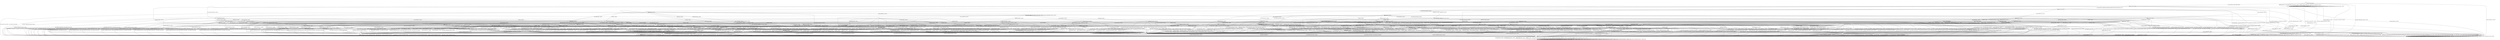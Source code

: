 digraph h12 {
s0 [label="s0"];
s1 [label="s1"];
s2 [label="s2"];
s6 [label="s6"];
s11 [label="s11"];
s3 [label="s3"];
s4 [label="s4"];
s7 [label="s7"];
s8 [label="s8"];
s12 [label="s12"];
s27 [label="s27"];
s47 [label="s47"];
s5 [label="s5"];
s9 [label="s9"];
s13 [label="s13"];
s14 [label="s14"];
s34 [label="s34"];
s42 [label="s42"];
s48 [label="s48"];
s54 [label="s54"];
s64 [label="s64"];
s72 [label="s72"];
s74 [label="s74"];
s83 [label="s83"];
s10 [label="s10"];
s15 [label="s15"];
s16 [label="s16"];
s17 [label="s17"];
s28 [label="s28"];
s29 [label="s29"];
s35 [label="s35"];
s36 [label="s36"];
s49 [label="s49"];
s50 [label="s50"];
s57 [label="s57"];
s61 [label="s61"];
s65 [label="s65"];
s69 [label="s69"];
s76 [label="s76"];
s78 [label="s78"];
s81 [label="s81"];
s84 [label="s84"];
s85 [label="s85"];
s18 [label="s18"];
s19 [label="s19"];
s20 [label="s20"];
s21 [label="s21"];
s22 [label="s22"];
s23 [label="s23"];
s30 [label="s30"];
s33 [label="s33"];
s37 [label="s37"];
s38 [label="s38"];
s43 [label="s43"];
s51 [label="s51"];
s55 [label="s55"];
s58 [label="s58"];
s59 [label="s59"];
s66 [label="s66"];
s67 [label="s67"];
s70 [label="s70"];
s71 [label="s71"];
s73 [label="s73"];
s80 [label="s80"];
s82 [label="s82"];
s24 [label="s24"];
s25 [label="s25"];
s31 [label="s31"];
s32 [label="s32"];
s39 [label="s39"];
s40 [label="s40"];
s41 [label="s41"];
s44 [label="s44"];
s45 [label="s45"];
s52 [label="s52"];
s60 [label="s60"];
s62 [label="s62"];
s75 [label="s75"];
s26 [label="s26"];
s46 [label="s46"];
s53 [label="s53"];
s56 [label="s56"];
s68 [label="s68"];
s77 [label="s77"];
s79 [label="s79"];
s63 [label="s63"];
s0 -> s1 [label="RSA_CLIENT_HELLO / HELLO_VERIFY_REQUEST"];
s0 -> s2 [label="RSA_CLIENT_KEY_EXCHANGE / TIMEOUT"];
s0 -> s11 [label="CHANGE_CIPHER_SPEC / TIMEOUT"];
s0 -> s2 [label="FINISHED / TIMEOUT"];
s0 -> s0 [label="APPLICATION / TIMEOUT"];
s0 -> s2 [label="CERTIFICATE / TIMEOUT"];
s0 -> s2 [label="EMPTY_CERTIFICATE / TIMEOUT"];
s0 -> s2 [label="CERTIFICATE_VERIFY / TIMEOUT"];
s0 -> s6 [label="Alert(WARNING,CLOSE_NOTIFY) / TIMEOUT"];
s0 -> s6 [label="Alert(FATAL,UNEXPECTED_MESSAGE) / TIMEOUT"];
s1 -> s3 [label="RSA_CLIENT_HELLO / SERVER_HELLO,CERTIFICATE,CERTIFICATE_REQUEST,SERVER_HELLO_DONE"];
s1 -> s4 [label="RSA_CLIENT_KEY_EXCHANGE / TIMEOUT"];
s1 -> s11 [label="CHANGE_CIPHER_SPEC / TIMEOUT"];
s1 -> s8 [label="FINISHED / TIMEOUT"];
s1 -> s1 [label="APPLICATION / TIMEOUT"];
s1 -> s47 [label="CERTIFICATE / TIMEOUT"];
s1 -> s27 [label="EMPTY_CERTIFICATE / TIMEOUT"];
s1 -> s8 [label="CERTIFICATE_VERIFY / TIMEOUT"];
s1 -> s6 [label="Alert(WARNING,CLOSE_NOTIFY) / Alert(WARNING,CLOSE_NOTIFY)"];
s1 -> s6 [label="Alert(FATAL,UNEXPECTED_MESSAGE) / TIMEOUT"];
s2 -> s2 [label="RSA_CLIENT_HELLO / TIMEOUT"];
s2 -> s2 [label="RSA_CLIENT_KEY_EXCHANGE / TIMEOUT"];
s2 -> s12 [label="CHANGE_CIPHER_SPEC / TIMEOUT"];
s2 -> s2 [label="FINISHED / TIMEOUT"];
s2 -> s2 [label="APPLICATION / TIMEOUT"];
s2 -> s2 [label="CERTIFICATE / TIMEOUT"];
s2 -> s2 [label="EMPTY_CERTIFICATE / TIMEOUT"];
s2 -> s2 [label="CERTIFICATE_VERIFY / TIMEOUT"];
s2 -> s6 [label="Alert(WARNING,CLOSE_NOTIFY) / TIMEOUT"];
s2 -> s6 [label="Alert(FATAL,UNEXPECTED_MESSAGE) / TIMEOUT"];
s6 -> s7 [label="RSA_CLIENT_HELLO / TIMEOUT"];
s6 -> s7 [label="RSA_CLIENT_KEY_EXCHANGE / TIMEOUT"];
s6 -> s7 [label="CHANGE_CIPHER_SPEC / TIMEOUT"];
s6 -> s7 [label="FINISHED / TIMEOUT"];
s6 -> s7 [label="APPLICATION / TIMEOUT"];
s6 -> s7 [label="CERTIFICATE / TIMEOUT"];
s6 -> s7 [label="EMPTY_CERTIFICATE / TIMEOUT"];
s6 -> s7 [label="CERTIFICATE_VERIFY / TIMEOUT"];
s6 -> s7 [label="Alert(WARNING,CLOSE_NOTIFY) / TIMEOUT"];
s6 -> s7 [label="Alert(FATAL,UNEXPECTED_MESSAGE) / TIMEOUT"];
s11 -> s11 [label="RSA_CLIENT_HELLO / TIMEOUT"];
s11 -> s11 [label="RSA_CLIENT_KEY_EXCHANGE / TIMEOUT"];
s11 -> s11 [label="CHANGE_CIPHER_SPEC / TIMEOUT"];
s11 -> s11 [label="FINISHED / TIMEOUT"];
s11 -> s11 [label="APPLICATION / TIMEOUT"];
s11 -> s11 [label="CERTIFICATE / TIMEOUT"];
s11 -> s11 [label="EMPTY_CERTIFICATE / TIMEOUT"];
s11 -> s11 [label="CERTIFICATE_VERIFY / TIMEOUT"];
s11 -> s11 [label="Alert(WARNING,CLOSE_NOTIFY) / TIMEOUT"];
s11 -> s11 [label="Alert(FATAL,UNEXPECTED_MESSAGE) / TIMEOUT"];
s3 -> s6 [label="RSA_CLIENT_HELLO / Alert(FATAL,UNEXPECTED_MESSAGE)"];
s3 -> s13 [label="RSA_CLIENT_KEY_EXCHANGE / TIMEOUT"];
s3 -> s11 [label="CHANGE_CIPHER_SPEC / TIMEOUT"];
s3 -> s8 [label="FINISHED / TIMEOUT"];
s3 -> s3 [label="APPLICATION / TIMEOUT"];
s3 -> s72 [label="CERTIFICATE / TIMEOUT"];
s3 -> s9 [label="EMPTY_CERTIFICATE / TIMEOUT"];
s3 -> s8 [label="CERTIFICATE_VERIFY / TIMEOUT"];
s3 -> s6 [label="Alert(WARNING,CLOSE_NOTIFY) / Alert(WARNING,CLOSE_NOTIFY)"];
s3 -> s6 [label="Alert(FATAL,UNEXPECTED_MESSAGE) / TIMEOUT"];
s4 -> s14 [label="RSA_CLIENT_HELLO / TIMEOUT"];
s4 -> s8 [label="RSA_CLIENT_KEY_EXCHANGE / TIMEOUT"];
s4 -> s5 [label="CHANGE_CIPHER_SPEC / TIMEOUT"];
s4 -> s34 [label="FINISHED / TIMEOUT"];
s4 -> s4 [label="APPLICATION / TIMEOUT"];
s4 -> s64 [label="CERTIFICATE / TIMEOUT"];
s4 -> s64 [label="EMPTY_CERTIFICATE / TIMEOUT"];
s4 -> s48 [label="CERTIFICATE_VERIFY / TIMEOUT"];
s4 -> s6 [label="Alert(WARNING,CLOSE_NOTIFY) / Alert(WARNING,CLOSE_NOTIFY)"];
s4 -> s6 [label="Alert(FATAL,UNEXPECTED_MESSAGE) / TIMEOUT"];
s7 -> s7 [label="RSA_CLIENT_HELLO / SOCKET_CLOSED"];
s7 -> s7 [label="RSA_CLIENT_KEY_EXCHANGE / SOCKET_CLOSED"];
s7 -> s7 [label="CHANGE_CIPHER_SPEC / SOCKET_CLOSED"];
s7 -> s7 [label="FINISHED / SOCKET_CLOSED"];
s7 -> s7 [label="APPLICATION / SOCKET_CLOSED"];
s7 -> s7 [label="CERTIFICATE / SOCKET_CLOSED"];
s7 -> s7 [label="EMPTY_CERTIFICATE / SOCKET_CLOSED"];
s7 -> s7 [label="CERTIFICATE_VERIFY / SOCKET_CLOSED"];
s7 -> s7 [label="Alert(WARNING,CLOSE_NOTIFY) / SOCKET_CLOSED"];
s7 -> s7 [label="Alert(FATAL,UNEXPECTED_MESSAGE) / SOCKET_CLOSED"];
s8 -> s8 [label="RSA_CLIENT_HELLO / TIMEOUT"];
s8 -> s8 [label="RSA_CLIENT_KEY_EXCHANGE / TIMEOUT"];
s8 -> s11 [label="CHANGE_CIPHER_SPEC / TIMEOUT"];
s8 -> s8 [label="FINISHED / TIMEOUT"];
s8 -> s8 [label="APPLICATION / TIMEOUT"];
s8 -> s8 [label="CERTIFICATE / TIMEOUT"];
s8 -> s8 [label="EMPTY_CERTIFICATE / TIMEOUT"];
s8 -> s8 [label="CERTIFICATE_VERIFY / TIMEOUT"];
s8 -> s6 [label="Alert(WARNING,CLOSE_NOTIFY) / Alert(WARNING,CLOSE_NOTIFY)"];
s8 -> s6 [label="Alert(FATAL,UNEXPECTED_MESSAGE) / TIMEOUT"];
s12 -> s6 [label="RSA_CLIENT_HELLO / TIMEOUT"];
s12 -> s6 [label="RSA_CLIENT_KEY_EXCHANGE / TIMEOUT"];
s12 -> s11 [label="CHANGE_CIPHER_SPEC / TIMEOUT"];
s12 -> s6 [label="FINISHED / TIMEOUT"];
s12 -> s12 [label="APPLICATION / TIMEOUT"];
s12 -> s6 [label="CERTIFICATE / TIMEOUT"];
s12 -> s6 [label="EMPTY_CERTIFICATE / TIMEOUT"];
s12 -> s6 [label="CERTIFICATE_VERIFY / TIMEOUT"];
s12 -> s12 [label="Alert(WARNING,CLOSE_NOTIFY) / TIMEOUT"];
s12 -> s12 [label="Alert(FATAL,UNEXPECTED_MESSAGE) / TIMEOUT"];
s27 -> s74 [label="RSA_CLIENT_HELLO / TIMEOUT"];
s27 -> s64 [label="RSA_CLIENT_KEY_EXCHANGE / TIMEOUT"];
s27 -> s5 [label="CHANGE_CIPHER_SPEC / TIMEOUT"];
s27 -> s42 [label="FINISHED / TIMEOUT"];
s27 -> s27 [label="APPLICATION / TIMEOUT"];
s27 -> s8 [label="CERTIFICATE / TIMEOUT"];
s27 -> s8 [label="EMPTY_CERTIFICATE / TIMEOUT"];
s27 -> s54 [label="CERTIFICATE_VERIFY / TIMEOUT"];
s27 -> s6 [label="Alert(WARNING,CLOSE_NOTIFY) / Alert(WARNING,CLOSE_NOTIFY)"];
s27 -> s6 [label="Alert(FATAL,UNEXPECTED_MESSAGE) / TIMEOUT"];
s47 -> s47 [label="RSA_CLIENT_HELLO / TIMEOUT"];
s47 -> s72 [label="RSA_CLIENT_KEY_EXCHANGE / TIMEOUT"];
s47 -> s11 [label="CHANGE_CIPHER_SPEC / TIMEOUT"];
s47 -> s83 [label="FINISHED / TIMEOUT"];
s47 -> s47 [label="APPLICATION / TIMEOUT"];
s47 -> s8 [label="CERTIFICATE / TIMEOUT"];
s47 -> s8 [label="EMPTY_CERTIFICATE / TIMEOUT"];
s47 -> s54 [label="CERTIFICATE_VERIFY / TIMEOUT"];
s47 -> s6 [label="Alert(WARNING,CLOSE_NOTIFY) / Alert(WARNING,CLOSE_NOTIFY)"];
s47 -> s6 [label="Alert(FATAL,UNEXPECTED_MESSAGE) / TIMEOUT"];
s5 -> s6 [label="RSA_CLIENT_HELLO / Alert(FATAL,UNEXPECTED_MESSAGE)"];
s5 -> s6 [label="RSA_CLIENT_KEY_EXCHANGE / Alert(FATAL,UNEXPECTED_MESSAGE)"];
s5 -> s11 [label="CHANGE_CIPHER_SPEC / TIMEOUT"];
s5 -> s6 [label="FINISHED / Alert(FATAL,UNEXPECTED_MESSAGE)"];
s5 -> s5 [label="APPLICATION / TIMEOUT"];
s5 -> s6 [label="CERTIFICATE / Alert(FATAL,UNEXPECTED_MESSAGE)"];
s5 -> s6 [label="EMPTY_CERTIFICATE / Alert(FATAL,UNEXPECTED_MESSAGE)"];
s5 -> s6 [label="CERTIFICATE_VERIFY / Alert(FATAL,UNEXPECTED_MESSAGE)"];
s5 -> s5 [label="Alert(WARNING,CLOSE_NOTIFY) / TIMEOUT"];
s5 -> s5 [label="Alert(FATAL,UNEXPECTED_MESSAGE) / TIMEOUT"];
s9 -> s15 [label="RSA_CLIENT_HELLO / TIMEOUT"];
s9 -> s65 [label="RSA_CLIENT_KEY_EXCHANGE / TIMEOUT"];
s9 -> s10 [label="CHANGE_CIPHER_SPEC / TIMEOUT"];
s9 -> s35 [label="FINISHED / TIMEOUT"];
s9 -> s9 [label="APPLICATION / TIMEOUT"];
s9 -> s8 [label="CERTIFICATE / TIMEOUT"];
s9 -> s8 [label="EMPTY_CERTIFICATE / TIMEOUT"];
s9 -> s49 [label="CERTIFICATE_VERIFY / TIMEOUT"];
s9 -> s6 [label="Alert(WARNING,CLOSE_NOTIFY) / Alert(WARNING,CLOSE_NOTIFY)"];
s9 -> s6 [label="Alert(FATAL,UNEXPECTED_MESSAGE) / TIMEOUT"];
s13 -> s14 [label="RSA_CLIENT_HELLO / TIMEOUT"];
s13 -> s8 [label="RSA_CLIENT_KEY_EXCHANGE / TIMEOUT"];
s13 -> s16 [label="CHANGE_CIPHER_SPEC / TIMEOUT"];
s13 -> s34 [label="FINISHED / TIMEOUT"];
s13 -> s13 [label="APPLICATION / TIMEOUT"];
s13 -> s28 [label="CERTIFICATE / TIMEOUT"];
s13 -> s65 [label="EMPTY_CERTIFICATE / TIMEOUT"];
s13 -> s17 [label="CERTIFICATE_VERIFY / TIMEOUT"];
s13 -> s6 [label="Alert(WARNING,CLOSE_NOTIFY) / Alert(WARNING,CLOSE_NOTIFY)"];
s13 -> s6 [label="Alert(FATAL,UNEXPECTED_MESSAGE) / TIMEOUT"];
s14 -> s8 [label="RSA_CLIENT_HELLO / TIMEOUT"];
s14 -> s8 [label="RSA_CLIENT_KEY_EXCHANGE / TIMEOUT"];
s14 -> s5 [label="CHANGE_CIPHER_SPEC / TIMEOUT"];
s14 -> s36 [label="FINISHED / TIMEOUT"];
s14 -> s14 [label="APPLICATION / TIMEOUT"];
s14 -> s29 [label="CERTIFICATE / TIMEOUT"];
s14 -> s29 [label="EMPTY_CERTIFICATE / TIMEOUT"];
s14 -> s50 [label="CERTIFICATE_VERIFY / TIMEOUT"];
s14 -> s6 [label="Alert(WARNING,CLOSE_NOTIFY) / Alert(WARNING,CLOSE_NOTIFY)"];
s14 -> s6 [label="Alert(FATAL,UNEXPECTED_MESSAGE) / TIMEOUT"];
s34 -> s36 [label="RSA_CLIENT_HELLO / TIMEOUT"];
s34 -> s8 [label="RSA_CLIENT_KEY_EXCHANGE / TIMEOUT"];
s34 -> s5 [label="CHANGE_CIPHER_SPEC / TIMEOUT"];
s34 -> s8 [label="FINISHED / TIMEOUT"];
s34 -> s34 [label="APPLICATION / TIMEOUT"];
s34 -> s66 [label="CERTIFICATE / TIMEOUT"];
s34 -> s66 [label="EMPTY_CERTIFICATE / TIMEOUT"];
s34 -> s57 [label="CERTIFICATE_VERIFY / TIMEOUT"];
s34 -> s6 [label="Alert(WARNING,CLOSE_NOTIFY) / Alert(WARNING,CLOSE_NOTIFY)"];
s34 -> s6 [label="Alert(FATAL,UNEXPECTED_MESSAGE) / TIMEOUT"];
s42 -> s76 [label="RSA_CLIENT_HELLO / TIMEOUT"];
s42 -> s66 [label="RSA_CLIENT_KEY_EXCHANGE / TIMEOUT"];
s42 -> s5 [label="CHANGE_CIPHER_SPEC / TIMEOUT"];
s42 -> s8 [label="FINISHED / TIMEOUT"];
s42 -> s42 [label="APPLICATION / TIMEOUT"];
s42 -> s8 [label="CERTIFICATE / TIMEOUT"];
s42 -> s8 [label="EMPTY_CERTIFICATE / TIMEOUT"];
s42 -> s61 [label="CERTIFICATE_VERIFY / TIMEOUT"];
s42 -> s6 [label="Alert(WARNING,CLOSE_NOTIFY) / Alert(WARNING,CLOSE_NOTIFY)"];
s42 -> s6 [label="Alert(FATAL,UNEXPECTED_MESSAGE) / TIMEOUT"];
s48 -> s50 [label="RSA_CLIENT_HELLO / TIMEOUT"];
s48 -> s8 [label="RSA_CLIENT_KEY_EXCHANGE / TIMEOUT"];
s48 -> s5 [label="CHANGE_CIPHER_SPEC / TIMEOUT"];
s48 -> s57 [label="FINISHED / TIMEOUT"];
s48 -> s48 [label="APPLICATION / TIMEOUT"];
s48 -> s69 [label="CERTIFICATE / TIMEOUT"];
s48 -> s69 [label="EMPTY_CERTIFICATE / TIMEOUT"];
s48 -> s8 [label="CERTIFICATE_VERIFY / TIMEOUT"];
s48 -> s6 [label="Alert(WARNING,CLOSE_NOTIFY) / Alert(WARNING,CLOSE_NOTIFY)"];
s48 -> s6 [label="Alert(FATAL,UNEXPECTED_MESSAGE) / TIMEOUT"];
s54 -> s78 [label="RSA_CLIENT_HELLO / TIMEOUT"];
s54 -> s69 [label="RSA_CLIENT_KEY_EXCHANGE / TIMEOUT"];
s54 -> s5 [label="CHANGE_CIPHER_SPEC / TIMEOUT"];
s54 -> s61 [label="FINISHED / TIMEOUT"];
s54 -> s54 [label="APPLICATION / TIMEOUT"];
s54 -> s8 [label="CERTIFICATE / TIMEOUT"];
s54 -> s8 [label="EMPTY_CERTIFICATE / TIMEOUT"];
s54 -> s8 [label="CERTIFICATE_VERIFY / TIMEOUT"];
s54 -> s6 [label="Alert(WARNING,CLOSE_NOTIFY) / Alert(WARNING,CLOSE_NOTIFY)"];
s54 -> s6 [label="Alert(FATAL,UNEXPECTED_MESSAGE) / TIMEOUT"];
s64 -> s29 [label="RSA_CLIENT_HELLO / TIMEOUT"];
s64 -> s8 [label="RSA_CLIENT_KEY_EXCHANGE / TIMEOUT"];
s64 -> s5 [label="CHANGE_CIPHER_SPEC / TIMEOUT"];
s64 -> s66 [label="FINISHED / TIMEOUT"];
s64 -> s64 [label="APPLICATION / TIMEOUT"];
s64 -> s8 [label="CERTIFICATE / TIMEOUT"];
s64 -> s8 [label="EMPTY_CERTIFICATE / TIMEOUT"];
s64 -> s69 [label="CERTIFICATE_VERIFY / TIMEOUT"];
s64 -> s6 [label="Alert(WARNING,CLOSE_NOTIFY) / Alert(WARNING,CLOSE_NOTIFY)"];
s64 -> s6 [label="Alert(FATAL,UNEXPECTED_MESSAGE) / TIMEOUT"];
s72 -> s47 [label="RSA_CLIENT_HELLO / TIMEOUT"];
s72 -> s84 [label="RSA_CLIENT_KEY_EXCHANGE / TIMEOUT"];
s72 -> s11 [label="CHANGE_CIPHER_SPEC / TIMEOUT"];
s72 -> s83 [label="FINISHED / TIMEOUT"];
s72 -> s72 [label="APPLICATION / TIMEOUT"];
s72 -> s8 [label="CERTIFICATE / TIMEOUT"];
s72 -> s8 [label="EMPTY_CERTIFICATE / TIMEOUT"];
s72 -> s81 [label="CERTIFICATE_VERIFY / TIMEOUT"];
s72 -> s6 [label="Alert(WARNING,CLOSE_NOTIFY) / Alert(WARNING,CLOSE_NOTIFY)"];
s72 -> s6 [label="Alert(FATAL,UNEXPECTED_MESSAGE) / TIMEOUT"];
s74 -> s8 [label="RSA_CLIENT_HELLO / TIMEOUT"];
s74 -> s29 [label="RSA_CLIENT_KEY_EXCHANGE / TIMEOUT"];
s74 -> s5 [label="CHANGE_CIPHER_SPEC / TIMEOUT"];
s74 -> s76 [label="FINISHED / TIMEOUT"];
s74 -> s74 [label="APPLICATION / TIMEOUT"];
s74 -> s8 [label="CERTIFICATE / TIMEOUT"];
s74 -> s8 [label="EMPTY_CERTIFICATE / TIMEOUT"];
s74 -> s78 [label="CERTIFICATE_VERIFY / TIMEOUT"];
s74 -> s6 [label="Alert(WARNING,CLOSE_NOTIFY) / Alert(WARNING,CLOSE_NOTIFY)"];
s74 -> s6 [label="Alert(FATAL,UNEXPECTED_MESSAGE) / TIMEOUT"];
s83 -> s83 [label="RSA_CLIENT_HELLO / TIMEOUT"];
s83 -> s85 [label="RSA_CLIENT_KEY_EXCHANGE / TIMEOUT"];
s83 -> s11 [label="CHANGE_CIPHER_SPEC / TIMEOUT"];
s83 -> s8 [label="FINISHED / TIMEOUT"];
s83 -> s83 [label="APPLICATION / TIMEOUT"];
s83 -> s8 [label="CERTIFICATE / TIMEOUT"];
s83 -> s8 [label="EMPTY_CERTIFICATE / TIMEOUT"];
s83 -> s61 [label="CERTIFICATE_VERIFY / TIMEOUT"];
s83 -> s6 [label="Alert(WARNING,CLOSE_NOTIFY) / Alert(WARNING,CLOSE_NOTIFY)"];
s83 -> s6 [label="Alert(FATAL,UNEXPECTED_MESSAGE) / TIMEOUT"];
s10 -> s6 [label="RSA_CLIENT_HELLO / Alert(FATAL,BAD_CERTIFICATE)"];
s10 -> s6 [label="RSA_CLIENT_KEY_EXCHANGE / Alert(FATAL,BAD_CERTIFICATE)"];
s10 -> s11 [label="CHANGE_CIPHER_SPEC / TIMEOUT"];
s10 -> s6 [label="FINISHED / Alert(FATAL,BAD_CERTIFICATE)"];
s10 -> s10 [label="APPLICATION / TIMEOUT"];
s10 -> s6 [label="CERTIFICATE / Alert(FATAL,BAD_CERTIFICATE)"];
s10 -> s6 [label="EMPTY_CERTIFICATE / Alert(FATAL,BAD_CERTIFICATE)"];
s10 -> s6 [label="CERTIFICATE_VERIFY / Alert(FATAL,BAD_CERTIFICATE)"];
s10 -> s10 [label="Alert(WARNING,CLOSE_NOTIFY) / TIMEOUT"];
s10 -> s10 [label="Alert(FATAL,UNEXPECTED_MESSAGE) / TIMEOUT"];
s15 -> s8 [label="RSA_CLIENT_HELLO / TIMEOUT"];
s15 -> s73 [label="RSA_CLIENT_KEY_EXCHANGE / TIMEOUT"];
s15 -> s10 [label="CHANGE_CIPHER_SPEC / TIMEOUT"];
s15 -> s37 [label="FINISHED / TIMEOUT"];
s15 -> s15 [label="APPLICATION / TIMEOUT"];
s15 -> s8 [label="CERTIFICATE / TIMEOUT"];
s15 -> s8 [label="EMPTY_CERTIFICATE / TIMEOUT"];
s15 -> s51 [label="CERTIFICATE_VERIFY / TIMEOUT"];
s15 -> s6 [label="Alert(WARNING,CLOSE_NOTIFY) / Alert(WARNING,CLOSE_NOTIFY)"];
s15 -> s6 [label="Alert(FATAL,UNEXPECTED_MESSAGE) / TIMEOUT"];
s16 -> s22 [label="RSA_CLIENT_HELLO / TIMEOUT"];
s16 -> s8 [label="RSA_CLIENT_KEY_EXCHANGE / TIMEOUT"];
s16 -> s11 [label="CHANGE_CIPHER_SPEC / TIMEOUT"];
s16 -> s18 [label="FINISHED / CHANGE_CIPHER_SPEC,FINISHED,CHANGE_CIPHER_SPEC,FINISHED"];
s16 -> s16 [label="APPLICATION / TIMEOUT"];
s16 -> s23 [label="CERTIFICATE / TIMEOUT"];
s16 -> s19 [label="EMPTY_CERTIFICATE / TIMEOUT"];
s16 -> s20 [label="CERTIFICATE_VERIFY / TIMEOUT"];
s16 -> s16 [label="Alert(WARNING,CLOSE_NOTIFY) / TIMEOUT"];
s16 -> s16 [label="Alert(FATAL,UNEXPECTED_MESSAGE) / TIMEOUT"];
s17 -> s17 [label="RSA_CLIENT_HELLO / TIMEOUT"];
s17 -> s8 [label="RSA_CLIENT_KEY_EXCHANGE / TIMEOUT"];
s17 -> s21 [label="CHANGE_CIPHER_SPEC / TIMEOUT"];
s17 -> s38 [label="FINISHED / TIMEOUT"];
s17 -> s17 [label="APPLICATION / TIMEOUT"];
s17 -> s30 [label="CERTIFICATE / TIMEOUT"];
s17 -> s30 [label="EMPTY_CERTIFICATE / TIMEOUT"];
s17 -> s8 [label="CERTIFICATE_VERIFY / TIMEOUT"];
s17 -> s6 [label="Alert(WARNING,CLOSE_NOTIFY) / Alert(WARNING,CLOSE_NOTIFY)"];
s17 -> s6 [label="Alert(FATAL,UNEXPECTED_MESSAGE) / TIMEOUT"];
s28 -> s29 [label="RSA_CLIENT_HELLO / TIMEOUT"];
s28 -> s8 [label="RSA_CLIENT_KEY_EXCHANGE / TIMEOUT"];
s28 -> s33 [label="CHANGE_CIPHER_SPEC / TIMEOUT"];
s28 -> s66 [label="FINISHED / TIMEOUT"];
s28 -> s28 [label="APPLICATION / TIMEOUT"];
s28 -> s8 [label="CERTIFICATE / TIMEOUT"];
s28 -> s8 [label="EMPTY_CERTIFICATE / TIMEOUT"];
s28 -> s82 [label="CERTIFICATE_VERIFY / TIMEOUT"];
s28 -> s6 [label="Alert(WARNING,CLOSE_NOTIFY) / Alert(WARNING,CLOSE_NOTIFY)"];
s28 -> s6 [label="Alert(FATAL,UNEXPECTED_MESSAGE) / TIMEOUT"];
s29 -> s8 [label="RSA_CLIENT_HELLO / TIMEOUT"];
s29 -> s8 [label="RSA_CLIENT_KEY_EXCHANGE / TIMEOUT"];
s29 -> s5 [label="CHANGE_CIPHER_SPEC / TIMEOUT"];
s29 -> s43 [label="FINISHED / TIMEOUT"];
s29 -> s29 [label="APPLICATION / TIMEOUT"];
s29 -> s8 [label="CERTIFICATE / TIMEOUT"];
s29 -> s8 [label="EMPTY_CERTIFICATE / TIMEOUT"];
s29 -> s55 [label="CERTIFICATE_VERIFY / TIMEOUT"];
s29 -> s6 [label="Alert(WARNING,CLOSE_NOTIFY) / Alert(WARNING,CLOSE_NOTIFY)"];
s29 -> s6 [label="Alert(FATAL,UNEXPECTED_MESSAGE) / TIMEOUT"];
s35 -> s37 [label="RSA_CLIENT_HELLO / TIMEOUT"];
s35 -> s67 [label="RSA_CLIENT_KEY_EXCHANGE / TIMEOUT"];
s35 -> s10 [label="CHANGE_CIPHER_SPEC / TIMEOUT"];
s35 -> s8 [label="FINISHED / TIMEOUT"];
s35 -> s35 [label="APPLICATION / TIMEOUT"];
s35 -> s8 [label="CERTIFICATE / TIMEOUT"];
s35 -> s8 [label="EMPTY_CERTIFICATE / TIMEOUT"];
s35 -> s58 [label="CERTIFICATE_VERIFY / TIMEOUT"];
s35 -> s6 [label="Alert(WARNING,CLOSE_NOTIFY) / Alert(WARNING,CLOSE_NOTIFY)"];
s35 -> s6 [label="Alert(FATAL,UNEXPECTED_MESSAGE) / TIMEOUT"];
s36 -> s8 [label="RSA_CLIENT_HELLO / TIMEOUT"];
s36 -> s8 [label="RSA_CLIENT_KEY_EXCHANGE / TIMEOUT"];
s36 -> s5 [label="CHANGE_CIPHER_SPEC / TIMEOUT"];
s36 -> s8 [label="FINISHED / TIMEOUT"];
s36 -> s36 [label="APPLICATION / TIMEOUT"];
s36 -> s43 [label="CERTIFICATE / TIMEOUT"];
s36 -> s43 [label="EMPTY_CERTIFICATE / TIMEOUT"];
s36 -> s59 [label="CERTIFICATE_VERIFY / TIMEOUT"];
s36 -> s6 [label="Alert(WARNING,CLOSE_NOTIFY) / Alert(WARNING,CLOSE_NOTIFY)"];
s36 -> s6 [label="Alert(FATAL,UNEXPECTED_MESSAGE) / TIMEOUT"];
s49 -> s51 [label="RSA_CLIENT_HELLO / TIMEOUT"];
s49 -> s70 [label="RSA_CLIENT_KEY_EXCHANGE / TIMEOUT"];
s49 -> s10 [label="CHANGE_CIPHER_SPEC / TIMEOUT"];
s49 -> s58 [label="FINISHED / TIMEOUT"];
s49 -> s49 [label="APPLICATION / TIMEOUT"];
s49 -> s8 [label="CERTIFICATE / TIMEOUT"];
s49 -> s8 [label="EMPTY_CERTIFICATE / TIMEOUT"];
s49 -> s8 [label="CERTIFICATE_VERIFY / TIMEOUT"];
s49 -> s6 [label="Alert(WARNING,CLOSE_NOTIFY) / Alert(WARNING,CLOSE_NOTIFY)"];
s49 -> s6 [label="Alert(FATAL,UNEXPECTED_MESSAGE) / TIMEOUT"];
s50 -> s8 [label="RSA_CLIENT_HELLO / TIMEOUT"];
s50 -> s8 [label="RSA_CLIENT_KEY_EXCHANGE / TIMEOUT"];
s50 -> s5 [label="CHANGE_CIPHER_SPEC / TIMEOUT"];
s50 -> s59 [label="FINISHED / TIMEOUT"];
s50 -> s50 [label="APPLICATION / TIMEOUT"];
s50 -> s55 [label="CERTIFICATE / TIMEOUT"];
s50 -> s55 [label="EMPTY_CERTIFICATE / TIMEOUT"];
s50 -> s8 [label="CERTIFICATE_VERIFY / TIMEOUT"];
s50 -> s6 [label="Alert(WARNING,CLOSE_NOTIFY) / Alert(WARNING,CLOSE_NOTIFY)"];
s50 -> s6 [label="Alert(FATAL,UNEXPECTED_MESSAGE) / TIMEOUT"];
s57 -> s59 [label="RSA_CLIENT_HELLO / TIMEOUT"];
s57 -> s8 [label="RSA_CLIENT_KEY_EXCHANGE / TIMEOUT"];
s57 -> s5 [label="CHANGE_CIPHER_SPEC / TIMEOUT"];
s57 -> s8 [label="FINISHED / TIMEOUT"];
s57 -> s57 [label="APPLICATION / TIMEOUT"];
s57 -> s71 [label="CERTIFICATE / TIMEOUT"];
s57 -> s71 [label="EMPTY_CERTIFICATE / TIMEOUT"];
s57 -> s8 [label="CERTIFICATE_VERIFY / TIMEOUT"];
s57 -> s6 [label="Alert(WARNING,CLOSE_NOTIFY) / Alert(WARNING,CLOSE_NOTIFY)"];
s57 -> s6 [label="Alert(FATAL,UNEXPECTED_MESSAGE) / TIMEOUT"];
s61 -> s80 [label="RSA_CLIENT_HELLO / TIMEOUT"];
s61 -> s71 [label="RSA_CLIENT_KEY_EXCHANGE / TIMEOUT"];
s61 -> s5 [label="CHANGE_CIPHER_SPEC / TIMEOUT"];
s61 -> s8 [label="FINISHED / TIMEOUT"];
s61 -> s61 [label="APPLICATION / TIMEOUT"];
s61 -> s8 [label="CERTIFICATE / TIMEOUT"];
s61 -> s8 [label="EMPTY_CERTIFICATE / TIMEOUT"];
s61 -> s8 [label="CERTIFICATE_VERIFY / TIMEOUT"];
s61 -> s6 [label="Alert(WARNING,CLOSE_NOTIFY) / Alert(WARNING,CLOSE_NOTIFY)"];
s61 -> s6 [label="Alert(FATAL,UNEXPECTED_MESSAGE) / TIMEOUT"];
s65 -> s73 [label="RSA_CLIENT_HELLO / TIMEOUT"];
s65 -> s8 [label="RSA_CLIENT_KEY_EXCHANGE / TIMEOUT"];
s65 -> s10 [label="CHANGE_CIPHER_SPEC / TIMEOUT"];
s65 -> s67 [label="FINISHED / TIMEOUT"];
s65 -> s65 [label="APPLICATION / TIMEOUT"];
s65 -> s8 [label="CERTIFICATE / TIMEOUT"];
s65 -> s8 [label="EMPTY_CERTIFICATE / TIMEOUT"];
s65 -> s70 [label="CERTIFICATE_VERIFY / TIMEOUT"];
s65 -> s6 [label="Alert(WARNING,CLOSE_NOTIFY) / Alert(WARNING,CLOSE_NOTIFY)"];
s65 -> s6 [label="Alert(FATAL,UNEXPECTED_MESSAGE) / TIMEOUT"];
s69 -> s55 [label="RSA_CLIENT_HELLO / TIMEOUT"];
s69 -> s8 [label="RSA_CLIENT_KEY_EXCHANGE / TIMEOUT"];
s69 -> s5 [label="CHANGE_CIPHER_SPEC / TIMEOUT"];
s69 -> s71 [label="FINISHED / TIMEOUT"];
s69 -> s69 [label="APPLICATION / TIMEOUT"];
s69 -> s8 [label="CERTIFICATE / TIMEOUT"];
s69 -> s8 [label="EMPTY_CERTIFICATE / TIMEOUT"];
s69 -> s8 [label="CERTIFICATE_VERIFY / TIMEOUT"];
s69 -> s6 [label="Alert(WARNING,CLOSE_NOTIFY) / Alert(WARNING,CLOSE_NOTIFY)"];
s69 -> s6 [label="Alert(FATAL,UNEXPECTED_MESSAGE) / TIMEOUT"];
s76 -> s8 [label="RSA_CLIENT_HELLO / TIMEOUT"];
s76 -> s43 [label="RSA_CLIENT_KEY_EXCHANGE / TIMEOUT"];
s76 -> s5 [label="CHANGE_CIPHER_SPEC / TIMEOUT"];
s76 -> s8 [label="FINISHED / TIMEOUT"];
s76 -> s76 [label="APPLICATION / TIMEOUT"];
s76 -> s8 [label="CERTIFICATE / TIMEOUT"];
s76 -> s8 [label="EMPTY_CERTIFICATE / TIMEOUT"];
s76 -> s80 [label="CERTIFICATE_VERIFY / TIMEOUT"];
s76 -> s6 [label="Alert(WARNING,CLOSE_NOTIFY) / Alert(WARNING,CLOSE_NOTIFY)"];
s76 -> s6 [label="Alert(FATAL,UNEXPECTED_MESSAGE) / TIMEOUT"];
s78 -> s8 [label="RSA_CLIENT_HELLO / TIMEOUT"];
s78 -> s55 [label="RSA_CLIENT_KEY_EXCHANGE / TIMEOUT"];
s78 -> s5 [label="CHANGE_CIPHER_SPEC / TIMEOUT"];
s78 -> s80 [label="FINISHED / TIMEOUT"];
s78 -> s78 [label="APPLICATION / TIMEOUT"];
s78 -> s8 [label="CERTIFICATE / TIMEOUT"];
s78 -> s8 [label="EMPTY_CERTIFICATE / TIMEOUT"];
s78 -> s8 [label="CERTIFICATE_VERIFY / TIMEOUT"];
s78 -> s6 [label="Alert(WARNING,CLOSE_NOTIFY) / Alert(WARNING,CLOSE_NOTIFY)"];
s78 -> s6 [label="Alert(FATAL,UNEXPECTED_MESSAGE) / TIMEOUT"];
s81 -> s78 [label="RSA_CLIENT_HELLO / TIMEOUT"];
s81 -> s82 [label="RSA_CLIENT_KEY_EXCHANGE / TIMEOUT"];
s81 -> s5 [label="CHANGE_CIPHER_SPEC / TIMEOUT"];
s81 -> s61 [label="FINISHED / TIMEOUT"];
s81 -> s81 [label="APPLICATION / TIMEOUT"];
s81 -> s8 [label="CERTIFICATE / TIMEOUT"];
s81 -> s8 [label="EMPTY_CERTIFICATE / TIMEOUT"];
s81 -> s8 [label="CERTIFICATE_VERIFY / TIMEOUT"];
s81 -> s6 [label="Alert(WARNING,CLOSE_NOTIFY) / Alert(WARNING,CLOSE_NOTIFY)"];
s81 -> s6 [label="Alert(FATAL,UNEXPECTED_MESSAGE) / TIMEOUT"];
s84 -> s72 [label="RSA_CLIENT_HELLO / TIMEOUT"];
s84 -> s8 [label="RSA_CLIENT_KEY_EXCHANGE / TIMEOUT"];
s84 -> s11 [label="CHANGE_CIPHER_SPEC / TIMEOUT"];
s84 -> s85 [label="FINISHED / TIMEOUT"];
s84 -> s84 [label="APPLICATION / TIMEOUT"];
s84 -> s8 [label="CERTIFICATE / TIMEOUT"];
s84 -> s8 [label="EMPTY_CERTIFICATE / TIMEOUT"];
s84 -> s82 [label="CERTIFICATE_VERIFY / TIMEOUT"];
s84 -> s6 [label="Alert(WARNING,CLOSE_NOTIFY) / Alert(WARNING,CLOSE_NOTIFY)"];
s84 -> s6 [label="Alert(FATAL,UNEXPECTED_MESSAGE) / TIMEOUT"];
s85 -> s85 [label="RSA_CLIENT_HELLO / TIMEOUT"];
s85 -> s8 [label="RSA_CLIENT_KEY_EXCHANGE / TIMEOUT"];
s85 -> s11 [label="CHANGE_CIPHER_SPEC / TIMEOUT"];
s85 -> s8 [label="FINISHED / TIMEOUT"];
s85 -> s85 [label="APPLICATION / TIMEOUT"];
s85 -> s8 [label="CERTIFICATE / TIMEOUT"];
s85 -> s8 [label="EMPTY_CERTIFICATE / TIMEOUT"];
s85 -> s71 [label="CERTIFICATE_VERIFY / TIMEOUT"];
s85 -> s6 [label="Alert(WARNING,CLOSE_NOTIFY) / Alert(WARNING,CLOSE_NOTIFY)"];
s85 -> s6 [label="Alert(FATAL,UNEXPECTED_MESSAGE) / TIMEOUT"];
s18 -> s18 [label="RSA_CLIENT_HELLO / TIMEOUT"];
s18 -> s18 [label="RSA_CLIENT_KEY_EXCHANGE / TIMEOUT"];
s18 -> s11 [label="CHANGE_CIPHER_SPEC / TIMEOUT"];
s18 -> s18 [label="FINISHED / TIMEOUT"];
s18 -> s6 [label="APPLICATION / APPLICATION"];
s18 -> s18 [label="CERTIFICATE / TIMEOUT"];
s18 -> s18 [label="EMPTY_CERTIFICATE / TIMEOUT"];
s18 -> s18 [label="CERTIFICATE_VERIFY / TIMEOUT"];
s18 -> s6 [label="Alert(WARNING,CLOSE_NOTIFY) / TIMEOUT"];
s18 -> s6 [label="Alert(FATAL,UNEXPECTED_MESSAGE) / TIMEOUT"];
s19 -> s24 [label="RSA_CLIENT_HELLO / TIMEOUT"];
s19 -> s8 [label="RSA_CLIENT_KEY_EXCHANGE / TIMEOUT"];
s19 -> s10 [label="CHANGE_CIPHER_SPEC / TIMEOUT"];
s19 -> s39 [label="FINISHED / TIMEOUT"];
s19 -> s8 [label="APPLICATION / TIMEOUT"];
s19 -> s8 [label="CERTIFICATE / TIMEOUT"];
s19 -> s8 [label="EMPTY_CERTIFICATE / TIMEOUT"];
s19 -> s52 [label="CERTIFICATE_VERIFY / TIMEOUT"];
s19 -> s6 [label="Alert(WARNING,CLOSE_NOTIFY) / Alert(WARNING,CLOSE_NOTIFY)"];
s19 -> s6 [label="Alert(FATAL,UNEXPECTED_MESSAGE) / TIMEOUT"];
s20 -> s20 [label="RSA_CLIENT_HELLO / TIMEOUT"];
s20 -> s8 [label="RSA_CLIENT_KEY_EXCHANGE / TIMEOUT"];
s20 -> s21 [label="CHANGE_CIPHER_SPEC / TIMEOUT"];
s20 -> s40 [label="FINISHED / TIMEOUT"];
s20 -> s8 [label="APPLICATION / TIMEOUT"];
s20 -> s31 [label="CERTIFICATE / TIMEOUT"];
s20 -> s31 [label="EMPTY_CERTIFICATE / TIMEOUT"];
s20 -> s8 [label="CERTIFICATE_VERIFY / TIMEOUT"];
s20 -> s6 [label="Alert(WARNING,CLOSE_NOTIFY) / Alert(WARNING,CLOSE_NOTIFY)"];
s20 -> s6 [label="Alert(FATAL,UNEXPECTED_MESSAGE) / TIMEOUT"];
s21 -> s6 [label="RSA_CLIENT_HELLO / Alert(FATAL,HANDSHAKE_FAILURE)"];
s21 -> s6 [label="RSA_CLIENT_KEY_EXCHANGE / Alert(FATAL,HANDSHAKE_FAILURE)"];
s21 -> s11 [label="CHANGE_CIPHER_SPEC / TIMEOUT"];
s21 -> s6 [label="FINISHED / Alert(FATAL,HANDSHAKE_FAILURE)"];
s21 -> s21 [label="APPLICATION / TIMEOUT"];
s21 -> s6 [label="CERTIFICATE / Alert(FATAL,HANDSHAKE_FAILURE)"];
s21 -> s6 [label="EMPTY_CERTIFICATE / Alert(FATAL,HANDSHAKE_FAILURE)"];
s21 -> s6 [label="CERTIFICATE_VERIFY / Alert(FATAL,HANDSHAKE_FAILURE)"];
s21 -> s21 [label="Alert(WARNING,CLOSE_NOTIFY) / TIMEOUT"];
s21 -> s21 [label="Alert(FATAL,UNEXPECTED_MESSAGE) / TIMEOUT"];
s22 -> s8 [label="RSA_CLIENT_HELLO / TIMEOUT"];
s22 -> s8 [label="RSA_CLIENT_KEY_EXCHANGE / TIMEOUT"];
s22 -> s5 [label="CHANGE_CIPHER_SPEC / TIMEOUT"];
s22 -> s41 [label="FINISHED / TIMEOUT"];
s22 -> s8 [label="APPLICATION / TIMEOUT"];
s22 -> s32 [label="CERTIFICATE / TIMEOUT"];
s22 -> s32 [label="EMPTY_CERTIFICATE / TIMEOUT"];
s22 -> s22 [label="CERTIFICATE_VERIFY / TIMEOUT"];
s22 -> s6 [label="Alert(WARNING,CLOSE_NOTIFY) / Alert(WARNING,CLOSE_NOTIFY)"];
s22 -> s6 [label="Alert(FATAL,UNEXPECTED_MESSAGE) / TIMEOUT"];
s23 -> s32 [label="RSA_CLIENT_HELLO / TIMEOUT"];
s23 -> s8 [label="RSA_CLIENT_KEY_EXCHANGE / TIMEOUT"];
s23 -> s5 [label="CHANGE_CIPHER_SPEC / TIMEOUT"];
s23 -> s25 [label="FINISHED / TIMEOUT"];
s23 -> s8 [label="APPLICATION / TIMEOUT"];
s23 -> s8 [label="CERTIFICATE / TIMEOUT"];
s23 -> s8 [label="EMPTY_CERTIFICATE / TIMEOUT"];
s23 -> s23 [label="CERTIFICATE_VERIFY / TIMEOUT"];
s23 -> s6 [label="Alert(WARNING,CLOSE_NOTIFY) / Alert(WARNING,CLOSE_NOTIFY)"];
s23 -> s6 [label="Alert(FATAL,UNEXPECTED_MESSAGE) / TIMEOUT"];
s30 -> s30 [label="RSA_CLIENT_HELLO / TIMEOUT"];
s30 -> s8 [label="RSA_CLIENT_KEY_EXCHANGE / TIMEOUT"];
s30 -> s21 [label="CHANGE_CIPHER_SPEC / TIMEOUT"];
s30 -> s44 [label="FINISHED / TIMEOUT"];
s30 -> s30 [label="APPLICATION / TIMEOUT"];
s30 -> s8 [label="CERTIFICATE / TIMEOUT"];
s30 -> s8 [label="EMPTY_CERTIFICATE / TIMEOUT"];
s30 -> s8 [label="CERTIFICATE_VERIFY / TIMEOUT"];
s30 -> s6 [label="Alert(WARNING,CLOSE_NOTIFY) / Alert(WARNING,CLOSE_NOTIFY)"];
s30 -> s6 [label="Alert(FATAL,UNEXPECTED_MESSAGE) / TIMEOUT"];
s33 -> s8 [label="RSA_CLIENT_HELLO / TIMEOUT"];
s33 -> s8 [label="RSA_CLIENT_KEY_EXCHANGE / TIMEOUT"];
s33 -> s11 [label="CHANGE_CIPHER_SPEC / TIMEOUT"];
s33 -> s18 [label="FINISHED / CHANGE_CIPHER_SPEC,FINISHED,CHANGE_CIPHER_SPEC,FINISHED"];
s33 -> s33 [label="APPLICATION / TIMEOUT"];
s33 -> s8 [label="CERTIFICATE / TIMEOUT"];
s33 -> s8 [label="EMPTY_CERTIFICATE / TIMEOUT"];
s33 -> s8 [label="CERTIFICATE_VERIFY / TIMEOUT"];
s33 -> s33 [label="Alert(WARNING,CLOSE_NOTIFY) / TIMEOUT"];
s33 -> s33 [label="Alert(FATAL,UNEXPECTED_MESSAGE) / TIMEOUT"];
s37 -> s8 [label="RSA_CLIENT_HELLO / TIMEOUT"];
s37 -> s75 [label="RSA_CLIENT_KEY_EXCHANGE / TIMEOUT"];
s37 -> s10 [label="CHANGE_CIPHER_SPEC / TIMEOUT"];
s37 -> s8 [label="FINISHED / TIMEOUT"];
s37 -> s37 [label="APPLICATION / TIMEOUT"];
s37 -> s8 [label="CERTIFICATE / TIMEOUT"];
s37 -> s8 [label="EMPTY_CERTIFICATE / TIMEOUT"];
s37 -> s60 [label="CERTIFICATE_VERIFY / TIMEOUT"];
s37 -> s6 [label="Alert(WARNING,CLOSE_NOTIFY) / Alert(WARNING,CLOSE_NOTIFY)"];
s37 -> s6 [label="Alert(FATAL,UNEXPECTED_MESSAGE) / TIMEOUT"];
s38 -> s45 [label="RSA_CLIENT_HELLO / TIMEOUT"];
s38 -> s8 [label="RSA_CLIENT_KEY_EXCHANGE / TIMEOUT"];
s38 -> s21 [label="CHANGE_CIPHER_SPEC / TIMEOUT"];
s38 -> s8 [label="FINISHED / TIMEOUT"];
s38 -> s38 [label="APPLICATION / TIMEOUT"];
s38 -> s44 [label="CERTIFICATE / TIMEOUT"];
s38 -> s44 [label="EMPTY_CERTIFICATE / TIMEOUT"];
s38 -> s8 [label="CERTIFICATE_VERIFY / TIMEOUT"];
s38 -> s6 [label="Alert(WARNING,CLOSE_NOTIFY) / Alert(WARNING,CLOSE_NOTIFY)"];
s38 -> s6 [label="Alert(FATAL,UNEXPECTED_MESSAGE) / TIMEOUT"];
s43 -> s8 [label="RSA_CLIENT_HELLO / TIMEOUT"];
s43 -> s8 [label="RSA_CLIENT_KEY_EXCHANGE / TIMEOUT"];
s43 -> s5 [label="CHANGE_CIPHER_SPEC / TIMEOUT"];
s43 -> s8 [label="FINISHED / TIMEOUT"];
s43 -> s43 [label="APPLICATION / TIMEOUT"];
s43 -> s8 [label="CERTIFICATE / TIMEOUT"];
s43 -> s8 [label="EMPTY_CERTIFICATE / TIMEOUT"];
s43 -> s62 [label="CERTIFICATE_VERIFY / TIMEOUT"];
s43 -> s6 [label="Alert(WARNING,CLOSE_NOTIFY) / Alert(WARNING,CLOSE_NOTIFY)"];
s43 -> s6 [label="Alert(FATAL,UNEXPECTED_MESSAGE) / TIMEOUT"];
s51 -> s8 [label="RSA_CLIENT_HELLO / TIMEOUT"];
s51 -> s77 [label="RSA_CLIENT_KEY_EXCHANGE / TIMEOUT"];
s51 -> s10 [label="CHANGE_CIPHER_SPEC / TIMEOUT"];
s51 -> s60 [label="FINISHED / TIMEOUT"];
s51 -> s51 [label="APPLICATION / TIMEOUT"];
s51 -> s8 [label="CERTIFICATE / TIMEOUT"];
s51 -> s8 [label="EMPTY_CERTIFICATE / TIMEOUT"];
s51 -> s8 [label="CERTIFICATE_VERIFY / TIMEOUT"];
s51 -> s6 [label="Alert(WARNING,CLOSE_NOTIFY) / Alert(WARNING,CLOSE_NOTIFY)"];
s51 -> s6 [label="Alert(FATAL,UNEXPECTED_MESSAGE) / TIMEOUT"];
s55 -> s8 [label="RSA_CLIENT_HELLO / TIMEOUT"];
s55 -> s8 [label="RSA_CLIENT_KEY_EXCHANGE / TIMEOUT"];
s55 -> s5 [label="CHANGE_CIPHER_SPEC / TIMEOUT"];
s55 -> s62 [label="FINISHED / TIMEOUT"];
s55 -> s55 [label="APPLICATION / TIMEOUT"];
s55 -> s8 [label="CERTIFICATE / TIMEOUT"];
s55 -> s8 [label="EMPTY_CERTIFICATE / TIMEOUT"];
s55 -> s8 [label="CERTIFICATE_VERIFY / TIMEOUT"];
s55 -> s6 [label="Alert(WARNING,CLOSE_NOTIFY) / Alert(WARNING,CLOSE_NOTIFY)"];
s55 -> s6 [label="Alert(FATAL,UNEXPECTED_MESSAGE) / TIMEOUT"];
s58 -> s60 [label="RSA_CLIENT_HELLO / TIMEOUT"];
s58 -> s68 [label="RSA_CLIENT_KEY_EXCHANGE / TIMEOUT"];
s58 -> s10 [label="CHANGE_CIPHER_SPEC / TIMEOUT"];
s58 -> s8 [label="FINISHED / TIMEOUT"];
s58 -> s58 [label="APPLICATION / TIMEOUT"];
s58 -> s8 [label="CERTIFICATE / TIMEOUT"];
s58 -> s8 [label="EMPTY_CERTIFICATE / TIMEOUT"];
s58 -> s8 [label="CERTIFICATE_VERIFY / TIMEOUT"];
s58 -> s6 [label="Alert(WARNING,CLOSE_NOTIFY) / Alert(WARNING,CLOSE_NOTIFY)"];
s58 -> s6 [label="Alert(FATAL,UNEXPECTED_MESSAGE) / TIMEOUT"];
s59 -> s8 [label="RSA_CLIENT_HELLO / TIMEOUT"];
s59 -> s8 [label="RSA_CLIENT_KEY_EXCHANGE / TIMEOUT"];
s59 -> s5 [label="CHANGE_CIPHER_SPEC / TIMEOUT"];
s59 -> s8 [label="FINISHED / TIMEOUT"];
s59 -> s59 [label="APPLICATION / TIMEOUT"];
s59 -> s62 [label="CERTIFICATE / TIMEOUT"];
s59 -> s62 [label="EMPTY_CERTIFICATE / TIMEOUT"];
s59 -> s8 [label="CERTIFICATE_VERIFY / TIMEOUT"];
s59 -> s6 [label="Alert(WARNING,CLOSE_NOTIFY) / Alert(WARNING,CLOSE_NOTIFY)"];
s59 -> s6 [label="Alert(FATAL,UNEXPECTED_MESSAGE) / TIMEOUT"];
s66 -> s43 [label="RSA_CLIENT_HELLO / TIMEOUT"];
s66 -> s8 [label="RSA_CLIENT_KEY_EXCHANGE / TIMEOUT"];
s66 -> s5 [label="CHANGE_CIPHER_SPEC / TIMEOUT"];
s66 -> s8 [label="FINISHED / TIMEOUT"];
s66 -> s66 [label="APPLICATION / TIMEOUT"];
s66 -> s8 [label="CERTIFICATE / TIMEOUT"];
s66 -> s8 [label="EMPTY_CERTIFICATE / TIMEOUT"];
s66 -> s71 [label="CERTIFICATE_VERIFY / TIMEOUT"];
s66 -> s6 [label="Alert(WARNING,CLOSE_NOTIFY) / Alert(WARNING,CLOSE_NOTIFY)"];
s66 -> s6 [label="Alert(FATAL,UNEXPECTED_MESSAGE) / TIMEOUT"];
s67 -> s75 [label="RSA_CLIENT_HELLO / TIMEOUT"];
s67 -> s8 [label="RSA_CLIENT_KEY_EXCHANGE / TIMEOUT"];
s67 -> s10 [label="CHANGE_CIPHER_SPEC / TIMEOUT"];
s67 -> s8 [label="FINISHED / TIMEOUT"];
s67 -> s67 [label="APPLICATION / TIMEOUT"];
s67 -> s8 [label="CERTIFICATE / TIMEOUT"];
s67 -> s8 [label="EMPTY_CERTIFICATE / TIMEOUT"];
s67 -> s68 [label="CERTIFICATE_VERIFY / TIMEOUT"];
s67 -> s6 [label="Alert(WARNING,CLOSE_NOTIFY) / Alert(WARNING,CLOSE_NOTIFY)"];
s67 -> s6 [label="Alert(FATAL,UNEXPECTED_MESSAGE) / TIMEOUT"];
s70 -> s77 [label="RSA_CLIENT_HELLO / TIMEOUT"];
s70 -> s8 [label="RSA_CLIENT_KEY_EXCHANGE / TIMEOUT"];
s70 -> s10 [label="CHANGE_CIPHER_SPEC / TIMEOUT"];
s70 -> s68 [label="FINISHED / TIMEOUT"];
s70 -> s70 [label="APPLICATION / TIMEOUT"];
s70 -> s8 [label="CERTIFICATE / TIMEOUT"];
s70 -> s8 [label="EMPTY_CERTIFICATE / TIMEOUT"];
s70 -> s8 [label="CERTIFICATE_VERIFY / TIMEOUT"];
s70 -> s6 [label="Alert(WARNING,CLOSE_NOTIFY) / Alert(WARNING,CLOSE_NOTIFY)"];
s70 -> s6 [label="Alert(FATAL,UNEXPECTED_MESSAGE) / TIMEOUT"];
s71 -> s62 [label="RSA_CLIENT_HELLO / TIMEOUT"];
s71 -> s8 [label="RSA_CLIENT_KEY_EXCHANGE / TIMEOUT"];
s71 -> s5 [label="CHANGE_CIPHER_SPEC / TIMEOUT"];
s71 -> s8 [label="FINISHED / TIMEOUT"];
s71 -> s71 [label="APPLICATION / TIMEOUT"];
s71 -> s8 [label="CERTIFICATE / TIMEOUT"];
s71 -> s8 [label="EMPTY_CERTIFICATE / TIMEOUT"];
s71 -> s8 [label="CERTIFICATE_VERIFY / TIMEOUT"];
s71 -> s6 [label="Alert(WARNING,CLOSE_NOTIFY) / Alert(WARNING,CLOSE_NOTIFY)"];
s71 -> s6 [label="Alert(FATAL,UNEXPECTED_MESSAGE) / TIMEOUT"];
s73 -> s8 [label="RSA_CLIENT_HELLO / TIMEOUT"];
s73 -> s8 [label="RSA_CLIENT_KEY_EXCHANGE / TIMEOUT"];
s73 -> s10 [label="CHANGE_CIPHER_SPEC / TIMEOUT"];
s73 -> s75 [label="FINISHED / TIMEOUT"];
s73 -> s73 [label="APPLICATION / TIMEOUT"];
s73 -> s8 [label="CERTIFICATE / TIMEOUT"];
s73 -> s8 [label="EMPTY_CERTIFICATE / TIMEOUT"];
s73 -> s77 [label="CERTIFICATE_VERIFY / TIMEOUT"];
s73 -> s6 [label="Alert(WARNING,CLOSE_NOTIFY) / Alert(WARNING,CLOSE_NOTIFY)"];
s73 -> s6 [label="Alert(FATAL,UNEXPECTED_MESSAGE) / TIMEOUT"];
s80 -> s8 [label="RSA_CLIENT_HELLO / TIMEOUT"];
s80 -> s62 [label="RSA_CLIENT_KEY_EXCHANGE / TIMEOUT"];
s80 -> s5 [label="CHANGE_CIPHER_SPEC / TIMEOUT"];
s80 -> s8 [label="FINISHED / TIMEOUT"];
s80 -> s80 [label="APPLICATION / TIMEOUT"];
s80 -> s8 [label="CERTIFICATE / TIMEOUT"];
s80 -> s8 [label="EMPTY_CERTIFICATE / TIMEOUT"];
s80 -> s8 [label="CERTIFICATE_VERIFY / TIMEOUT"];
s80 -> s6 [label="Alert(WARNING,CLOSE_NOTIFY) / Alert(WARNING,CLOSE_NOTIFY)"];
s80 -> s6 [label="Alert(FATAL,UNEXPECTED_MESSAGE) / TIMEOUT"];
s82 -> s55 [label="RSA_CLIENT_HELLO / TIMEOUT"];
s82 -> s8 [label="RSA_CLIENT_KEY_EXCHANGE / TIMEOUT"];
s82 -> s33 [label="CHANGE_CIPHER_SPEC / TIMEOUT"];
s82 -> s71 [label="FINISHED / TIMEOUT"];
s82 -> s82 [label="APPLICATION / TIMEOUT"];
s82 -> s8 [label="CERTIFICATE / TIMEOUT"];
s82 -> s8 [label="EMPTY_CERTIFICATE / TIMEOUT"];
s82 -> s8 [label="CERTIFICATE_VERIFY / TIMEOUT"];
s82 -> s6 [label="Alert(WARNING,CLOSE_NOTIFY) / Alert(WARNING,CLOSE_NOTIFY)"];
s82 -> s6 [label="Alert(FATAL,UNEXPECTED_MESSAGE) / TIMEOUT"];
s24 -> s8 [label="RSA_CLIENT_HELLO / TIMEOUT"];
s24 -> s8 [label="RSA_CLIENT_KEY_EXCHANGE / TIMEOUT"];
s24 -> s10 [label="CHANGE_CIPHER_SPEC / TIMEOUT"];
s24 -> s39 [label="FINISHED / TIMEOUT"];
s24 -> s8 [label="APPLICATION / TIMEOUT"];
s24 -> s8 [label="CERTIFICATE / TIMEOUT"];
s24 -> s8 [label="EMPTY_CERTIFICATE / TIMEOUT"];
s24 -> s77 [label="CERTIFICATE_VERIFY / TIMEOUT"];
s24 -> s6 [label="Alert(WARNING,CLOSE_NOTIFY) / Alert(WARNING,CLOSE_NOTIFY)"];
s24 -> s6 [label="Alert(FATAL,UNEXPECTED_MESSAGE) / TIMEOUT"];
s25 -> s25 [label="RSA_CLIENT_HELLO / TIMEOUT"];
s25 -> s8 [label="RSA_CLIENT_KEY_EXCHANGE / TIMEOUT"];
s25 -> s26 [label="CHANGE_CIPHER_SPEC / TIMEOUT"];
s25 -> s8 [label="FINISHED / TIMEOUT"];
s25 -> s8 [label="APPLICATION / TIMEOUT"];
s25 -> s8 [label="CERTIFICATE / TIMEOUT"];
s25 -> s8 [label="EMPTY_CERTIFICATE / TIMEOUT"];
s25 -> s53 [label="CERTIFICATE_VERIFY / TIMEOUT"];
s25 -> s6 [label="Alert(WARNING,CLOSE_NOTIFY) / Alert(WARNING,CLOSE_NOTIFY)"];
s25 -> s6 [label="Alert(FATAL,UNEXPECTED_MESSAGE) / TIMEOUT"];
s31 -> s31 [label="RSA_CLIENT_HELLO / TIMEOUT"];
s31 -> s8 [label="RSA_CLIENT_KEY_EXCHANGE / TIMEOUT"];
s31 -> s21 [label="CHANGE_CIPHER_SPEC / TIMEOUT"];
s31 -> s44 [label="FINISHED / TIMEOUT"];
s31 -> s8 [label="APPLICATION / TIMEOUT"];
s31 -> s8 [label="CERTIFICATE / TIMEOUT"];
s31 -> s8 [label="EMPTY_CERTIFICATE / TIMEOUT"];
s31 -> s8 [label="CERTIFICATE_VERIFY / TIMEOUT"];
s31 -> s6 [label="Alert(WARNING,CLOSE_NOTIFY) / Alert(WARNING,CLOSE_NOTIFY)"];
s31 -> s6 [label="Alert(FATAL,UNEXPECTED_MESSAGE) / TIMEOUT"];
s32 -> s8 [label="RSA_CLIENT_HELLO / TIMEOUT"];
s32 -> s8 [label="RSA_CLIENT_KEY_EXCHANGE / TIMEOUT"];
s32 -> s5 [label="CHANGE_CIPHER_SPEC / TIMEOUT"];
s32 -> s43 [label="FINISHED / TIMEOUT"];
s32 -> s8 [label="APPLICATION / TIMEOUT"];
s32 -> s8 [label="CERTIFICATE / TIMEOUT"];
s32 -> s8 [label="EMPTY_CERTIFICATE / TIMEOUT"];
s32 -> s56 [label="CERTIFICATE_VERIFY / TIMEOUT"];
s32 -> s6 [label="Alert(WARNING,CLOSE_NOTIFY) / Alert(WARNING,CLOSE_NOTIFY)"];
s32 -> s6 [label="Alert(FATAL,UNEXPECTED_MESSAGE) / TIMEOUT"];
s39 -> s39 [label="RSA_CLIENT_HELLO / TIMEOUT"];
s39 -> s8 [label="RSA_CLIENT_KEY_EXCHANGE / TIMEOUT"];
s39 -> s10 [label="CHANGE_CIPHER_SPEC / TIMEOUT"];
s39 -> s8 [label="FINISHED / TIMEOUT"];
s39 -> s8 [label="APPLICATION / TIMEOUT"];
s39 -> s8 [label="CERTIFICATE / TIMEOUT"];
s39 -> s8 [label="EMPTY_CERTIFICATE / TIMEOUT"];
s39 -> s68 [label="CERTIFICATE_VERIFY / TIMEOUT"];
s39 -> s6 [label="Alert(WARNING,CLOSE_NOTIFY) / Alert(WARNING,CLOSE_NOTIFY)"];
s39 -> s6 [label="Alert(FATAL,UNEXPECTED_MESSAGE) / TIMEOUT"];
s40 -> s45 [label="RSA_CLIENT_HELLO / TIMEOUT"];
s40 -> s8 [label="RSA_CLIENT_KEY_EXCHANGE / TIMEOUT"];
s40 -> s21 [label="CHANGE_CIPHER_SPEC / TIMEOUT"];
s40 -> s8 [label="FINISHED / TIMEOUT"];
s40 -> s8 [label="APPLICATION / TIMEOUT"];
s40 -> s44 [label="CERTIFICATE / TIMEOUT"];
s40 -> s44 [label="EMPTY_CERTIFICATE / TIMEOUT"];
s40 -> s8 [label="CERTIFICATE_VERIFY / TIMEOUT"];
s40 -> s6 [label="Alert(WARNING,CLOSE_NOTIFY) / Alert(WARNING,CLOSE_NOTIFY)"];
s40 -> s6 [label="Alert(FATAL,UNEXPECTED_MESSAGE) / TIMEOUT"];
s41 -> s8 [label="RSA_CLIENT_HELLO / TIMEOUT"];
s41 -> s8 [label="RSA_CLIENT_KEY_EXCHANGE / TIMEOUT"];
s41 -> s5 [label="CHANGE_CIPHER_SPEC / TIMEOUT"];
s41 -> s8 [label="FINISHED / TIMEOUT"];
s41 -> s8 [label="APPLICATION / TIMEOUT"];
s41 -> s43 [label="CERTIFICATE / TIMEOUT"];
s41 -> s43 [label="EMPTY_CERTIFICATE / TIMEOUT"];
s41 -> s41 [label="CERTIFICATE_VERIFY / TIMEOUT"];
s41 -> s6 [label="Alert(WARNING,CLOSE_NOTIFY) / Alert(WARNING,CLOSE_NOTIFY)"];
s41 -> s6 [label="Alert(FATAL,UNEXPECTED_MESSAGE) / TIMEOUT"];
s44 -> s46 [label="RSA_CLIENT_HELLO / TIMEOUT"];
s44 -> s8 [label="RSA_CLIENT_KEY_EXCHANGE / TIMEOUT"];
s44 -> s21 [label="CHANGE_CIPHER_SPEC / TIMEOUT"];
s44 -> s8 [label="FINISHED / TIMEOUT"];
s44 -> s44 [label="APPLICATION / TIMEOUT"];
s44 -> s8 [label="CERTIFICATE / TIMEOUT"];
s44 -> s8 [label="EMPTY_CERTIFICATE / TIMEOUT"];
s44 -> s8 [label="CERTIFICATE_VERIFY / TIMEOUT"];
s44 -> s6 [label="Alert(WARNING,CLOSE_NOTIFY) / Alert(WARNING,CLOSE_NOTIFY)"];
s44 -> s6 [label="Alert(FATAL,UNEXPECTED_MESSAGE) / TIMEOUT"];
s45 -> s8 [label="RSA_CLIENT_HELLO / TIMEOUT"];
s45 -> s8 [label="RSA_CLIENT_KEY_EXCHANGE / TIMEOUT"];
s45 -> s21 [label="CHANGE_CIPHER_SPEC / TIMEOUT"];
s45 -> s8 [label="FINISHED / TIMEOUT"];
s45 -> s45 [label="APPLICATION / TIMEOUT"];
s45 -> s46 [label="CERTIFICATE / TIMEOUT"];
s45 -> s46 [label="EMPTY_CERTIFICATE / TIMEOUT"];
s45 -> s8 [label="CERTIFICATE_VERIFY / TIMEOUT"];
s45 -> s6 [label="Alert(WARNING,CLOSE_NOTIFY) / Alert(WARNING,CLOSE_NOTIFY)"];
s45 -> s6 [label="Alert(FATAL,UNEXPECTED_MESSAGE) / TIMEOUT"];
s52 -> s77 [label="RSA_CLIENT_HELLO / TIMEOUT"];
s52 -> s8 [label="RSA_CLIENT_KEY_EXCHANGE / TIMEOUT"];
s52 -> s10 [label="CHANGE_CIPHER_SPEC / TIMEOUT"];
s52 -> s68 [label="FINISHED / TIMEOUT"];
s52 -> s8 [label="APPLICATION / TIMEOUT"];
s52 -> s8 [label="CERTIFICATE / TIMEOUT"];
s52 -> s8 [label="EMPTY_CERTIFICATE / TIMEOUT"];
s52 -> s8 [label="CERTIFICATE_VERIFY / TIMEOUT"];
s52 -> s6 [label="Alert(WARNING,CLOSE_NOTIFY) / Alert(WARNING,CLOSE_NOTIFY)"];
s52 -> s6 [label="Alert(FATAL,UNEXPECTED_MESSAGE) / TIMEOUT"];
s60 -> s8 [label="RSA_CLIENT_HELLO / TIMEOUT"];
s60 -> s79 [label="RSA_CLIENT_KEY_EXCHANGE / TIMEOUT"];
s60 -> s10 [label="CHANGE_CIPHER_SPEC / TIMEOUT"];
s60 -> s8 [label="FINISHED / TIMEOUT"];
s60 -> s60 [label="APPLICATION / TIMEOUT"];
s60 -> s8 [label="CERTIFICATE / TIMEOUT"];
s60 -> s8 [label="EMPTY_CERTIFICATE / TIMEOUT"];
s60 -> s8 [label="CERTIFICATE_VERIFY / TIMEOUT"];
s60 -> s6 [label="Alert(WARNING,CLOSE_NOTIFY) / Alert(WARNING,CLOSE_NOTIFY)"];
s60 -> s6 [label="Alert(FATAL,UNEXPECTED_MESSAGE) / TIMEOUT"];
s62 -> s8 [label="RSA_CLIENT_HELLO / TIMEOUT"];
s62 -> s8 [label="RSA_CLIENT_KEY_EXCHANGE / TIMEOUT"];
s62 -> s5 [label="CHANGE_CIPHER_SPEC / TIMEOUT"];
s62 -> s8 [label="FINISHED / TIMEOUT"];
s62 -> s62 [label="APPLICATION / TIMEOUT"];
s62 -> s8 [label="CERTIFICATE / TIMEOUT"];
s62 -> s8 [label="EMPTY_CERTIFICATE / TIMEOUT"];
s62 -> s8 [label="CERTIFICATE_VERIFY / TIMEOUT"];
s62 -> s6 [label="Alert(WARNING,CLOSE_NOTIFY) / Alert(WARNING,CLOSE_NOTIFY)"];
s62 -> s6 [label="Alert(FATAL,UNEXPECTED_MESSAGE) / TIMEOUT"];
s75 -> s8 [label="RSA_CLIENT_HELLO / TIMEOUT"];
s75 -> s8 [label="RSA_CLIENT_KEY_EXCHANGE / TIMEOUT"];
s75 -> s10 [label="CHANGE_CIPHER_SPEC / TIMEOUT"];
s75 -> s8 [label="FINISHED / TIMEOUT"];
s75 -> s75 [label="APPLICATION / TIMEOUT"];
s75 -> s8 [label="CERTIFICATE / TIMEOUT"];
s75 -> s8 [label="EMPTY_CERTIFICATE / TIMEOUT"];
s75 -> s79 [label="CERTIFICATE_VERIFY / TIMEOUT"];
s75 -> s6 [label="Alert(WARNING,CLOSE_NOTIFY) / Alert(WARNING,CLOSE_NOTIFY)"];
s75 -> s6 [label="Alert(FATAL,UNEXPECTED_MESSAGE) / TIMEOUT"];
s26 -> s11 [label="RSA_CLIENT_HELLO / CHANGE_CIPHER_SPEC,FINISHED,CHANGE_CIPHER_SPEC,FINISHED"];
s26 -> s11 [label="RSA_CLIENT_KEY_EXCHANGE / CHANGE_CIPHER_SPEC,UNKNOWN_MESSAGE,CHANGE_CIPHER_SPEC,UNKNOWN_MESSAGE"];
s26 -> s11 [label="CHANGE_CIPHER_SPEC / TIMEOUT"];
s26 -> s11 [label="FINISHED / CHANGE_CIPHER_SPEC,FINISHED,CHANGE_CIPHER_SPEC,FINISHED"];
s26 -> s26 [label="APPLICATION / TIMEOUT"];
s26 -> s11 [label="CERTIFICATE / CHANGE_CIPHER_SPEC,FINISHED,CHANGE_CIPHER_SPEC,FINISHED"];
s26 -> s11 [label="EMPTY_CERTIFICATE / CHANGE_CIPHER_SPEC,FINISHED,CHANGE_CIPHER_SPEC,FINISHED"];
s26 -> s11 [label="CERTIFICATE_VERIFY / CHANGE_CIPHER_SPEC,FINISHED,CHANGE_CIPHER_SPEC,FINISHED"];
s26 -> s26 [label="Alert(WARNING,CLOSE_NOTIFY) / TIMEOUT"];
s26 -> s26 [label="Alert(FATAL,UNEXPECTED_MESSAGE) / TIMEOUT"];
s46 -> s8 [label="RSA_CLIENT_HELLO / TIMEOUT"];
s46 -> s8 [label="RSA_CLIENT_KEY_EXCHANGE / TIMEOUT"];
s46 -> s21 [label="CHANGE_CIPHER_SPEC / TIMEOUT"];
s46 -> s8 [label="FINISHED / TIMEOUT"];
s46 -> s46 [label="APPLICATION / TIMEOUT"];
s46 -> s8 [label="CERTIFICATE / TIMEOUT"];
s46 -> s8 [label="EMPTY_CERTIFICATE / TIMEOUT"];
s46 -> s8 [label="CERTIFICATE_VERIFY / TIMEOUT"];
s46 -> s6 [label="Alert(WARNING,CLOSE_NOTIFY) / Alert(WARNING,CLOSE_NOTIFY)"];
s46 -> s6 [label="Alert(FATAL,UNEXPECTED_MESSAGE) / TIMEOUT"];
s53 -> s63 [label="RSA_CLIENT_HELLO / TIMEOUT"];
s53 -> s8 [label="RSA_CLIENT_KEY_EXCHANGE / TIMEOUT"];
s53 -> s26 [label="CHANGE_CIPHER_SPEC / TIMEOUT"];
s53 -> s8 [label="FINISHED / TIMEOUT"];
s53 -> s8 [label="APPLICATION / TIMEOUT"];
s53 -> s8 [label="CERTIFICATE / TIMEOUT"];
s53 -> s8 [label="EMPTY_CERTIFICATE / TIMEOUT"];
s53 -> s8 [label="CERTIFICATE_VERIFY / TIMEOUT"];
s53 -> s6 [label="Alert(WARNING,CLOSE_NOTIFY) / Alert(WARNING,CLOSE_NOTIFY)"];
s53 -> s6 [label="Alert(FATAL,UNEXPECTED_MESSAGE) / TIMEOUT"];
s56 -> s8 [label="RSA_CLIENT_HELLO / TIMEOUT"];
s56 -> s8 [label="RSA_CLIENT_KEY_EXCHANGE / TIMEOUT"];
s56 -> s5 [label="CHANGE_CIPHER_SPEC / TIMEOUT"];
s56 -> s62 [label="FINISHED / TIMEOUT"];
s56 -> s8 [label="APPLICATION / TIMEOUT"];
s56 -> s8 [label="CERTIFICATE / TIMEOUT"];
s56 -> s8 [label="EMPTY_CERTIFICATE / TIMEOUT"];
s56 -> s8 [label="CERTIFICATE_VERIFY / TIMEOUT"];
s56 -> s6 [label="Alert(WARNING,CLOSE_NOTIFY) / Alert(WARNING,CLOSE_NOTIFY)"];
s56 -> s6 [label="Alert(FATAL,UNEXPECTED_MESSAGE) / TIMEOUT"];
s68 -> s79 [label="RSA_CLIENT_HELLO / TIMEOUT"];
s68 -> s8 [label="RSA_CLIENT_KEY_EXCHANGE / TIMEOUT"];
s68 -> s10 [label="CHANGE_CIPHER_SPEC / TIMEOUT"];
s68 -> s8 [label="FINISHED / TIMEOUT"];
s68 -> s68 [label="APPLICATION / TIMEOUT"];
s68 -> s8 [label="CERTIFICATE / TIMEOUT"];
s68 -> s8 [label="EMPTY_CERTIFICATE / TIMEOUT"];
s68 -> s8 [label="CERTIFICATE_VERIFY / TIMEOUT"];
s68 -> s6 [label="Alert(WARNING,CLOSE_NOTIFY) / Alert(WARNING,CLOSE_NOTIFY)"];
s68 -> s6 [label="Alert(FATAL,UNEXPECTED_MESSAGE) / TIMEOUT"];
s77 -> s8 [label="RSA_CLIENT_HELLO / TIMEOUT"];
s77 -> s8 [label="RSA_CLIENT_KEY_EXCHANGE / TIMEOUT"];
s77 -> s10 [label="CHANGE_CIPHER_SPEC / TIMEOUT"];
s77 -> s79 [label="FINISHED / TIMEOUT"];
s77 -> s77 [label="APPLICATION / TIMEOUT"];
s77 -> s8 [label="CERTIFICATE / TIMEOUT"];
s77 -> s8 [label="EMPTY_CERTIFICATE / TIMEOUT"];
s77 -> s8 [label="CERTIFICATE_VERIFY / TIMEOUT"];
s77 -> s6 [label="Alert(WARNING,CLOSE_NOTIFY) / Alert(WARNING,CLOSE_NOTIFY)"];
s77 -> s6 [label="Alert(FATAL,UNEXPECTED_MESSAGE) / TIMEOUT"];
s79 -> s8 [label="RSA_CLIENT_HELLO / TIMEOUT"];
s79 -> s8 [label="RSA_CLIENT_KEY_EXCHANGE / TIMEOUT"];
s79 -> s10 [label="CHANGE_CIPHER_SPEC / TIMEOUT"];
s79 -> s8 [label="FINISHED / TIMEOUT"];
s79 -> s79 [label="APPLICATION / TIMEOUT"];
s79 -> s8 [label="CERTIFICATE / TIMEOUT"];
s79 -> s8 [label="EMPTY_CERTIFICATE / TIMEOUT"];
s79 -> s8 [label="CERTIFICATE_VERIFY / TIMEOUT"];
s79 -> s6 [label="Alert(WARNING,CLOSE_NOTIFY) / Alert(WARNING,CLOSE_NOTIFY)"];
s79 -> s6 [label="Alert(FATAL,UNEXPECTED_MESSAGE) / TIMEOUT"];
s63 -> s8 [label="RSA_CLIENT_HELLO / TIMEOUT"];
s63 -> s8 [label="RSA_CLIENT_KEY_EXCHANGE / TIMEOUT"];
s63 -> s26 [label="CHANGE_CIPHER_SPEC / TIMEOUT"];
s63 -> s8 [label="FINISHED / TIMEOUT"];
s63 -> s8 [label="APPLICATION / TIMEOUT"];
s63 -> s8 [label="CERTIFICATE / TIMEOUT"];
s63 -> s8 [label="EMPTY_CERTIFICATE / TIMEOUT"];
s63 -> s8 [label="CERTIFICATE_VERIFY / TIMEOUT"];
s63 -> s6 [label="Alert(WARNING,CLOSE_NOTIFY) / Alert(WARNING,CLOSE_NOTIFY)"];
s63 -> s6 [label="Alert(FATAL,UNEXPECTED_MESSAGE) / TIMEOUT"];
__start0 [shape=none, label=""];
__start0 -> s0 [label=""];
}
